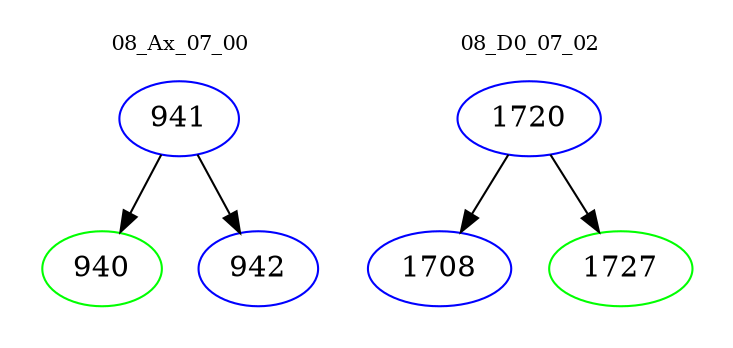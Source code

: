 digraph{
subgraph cluster_0 {
color = white
label = "08_Ax_07_00";
fontsize=10;
T0_941 [label="941", color="blue"]
T0_941 -> T0_940 [color="black"]
T0_940 [label="940", color="green"]
T0_941 -> T0_942 [color="black"]
T0_942 [label="942", color="blue"]
}
subgraph cluster_1 {
color = white
label = "08_D0_07_02";
fontsize=10;
T1_1720 [label="1720", color="blue"]
T1_1720 -> T1_1708 [color="black"]
T1_1708 [label="1708", color="blue"]
T1_1720 -> T1_1727 [color="black"]
T1_1727 [label="1727", color="green"]
}
}
